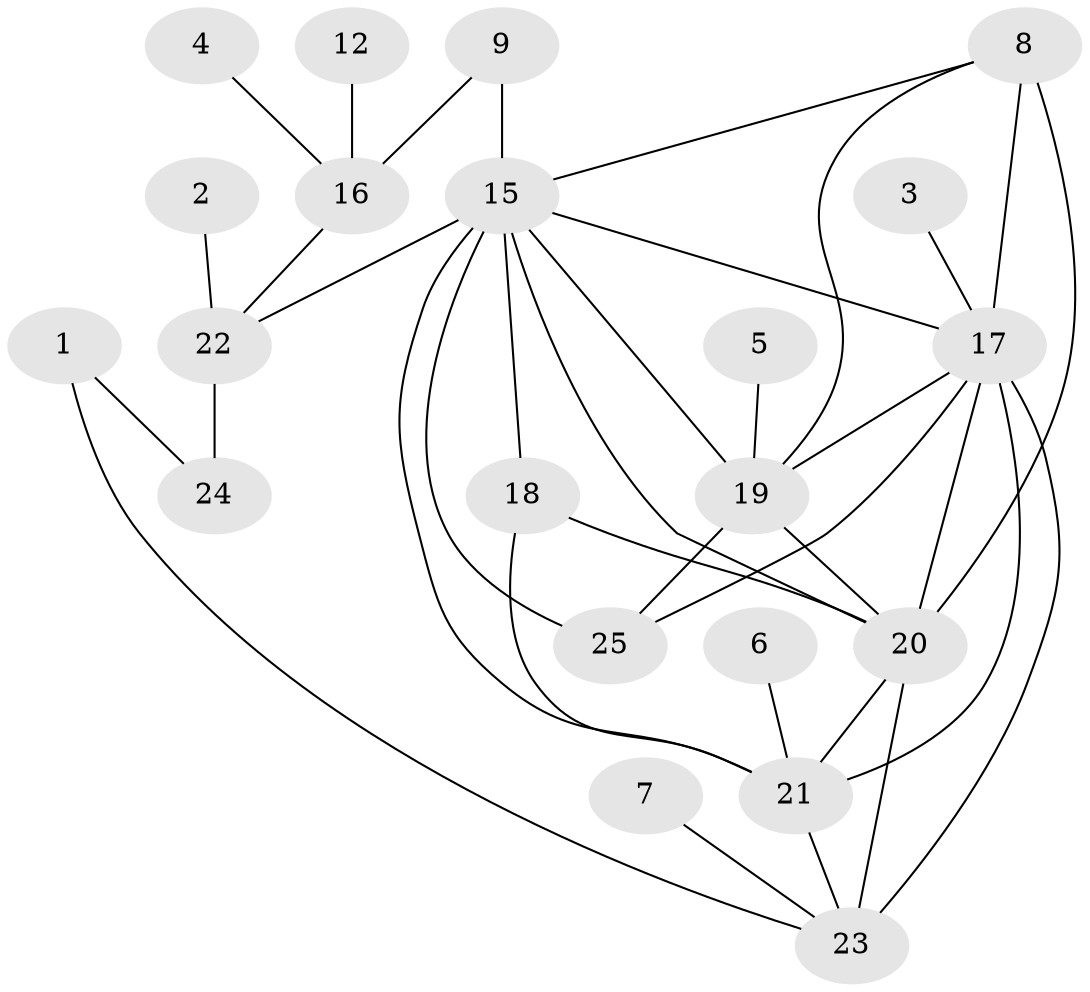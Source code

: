 // original degree distribution, {2: 0.2, 3: 0.22, 1: 0.18, 4: 0.18, 5: 0.06, 8: 0.04, 0: 0.08, 7: 0.02, 6: 0.02}
// Generated by graph-tools (version 1.1) at 2025/49/03/09/25 03:49:14]
// undirected, 21 vertices, 36 edges
graph export_dot {
graph [start="1"]
  node [color=gray90,style=filled];
  1;
  2;
  3;
  4;
  5;
  6;
  7;
  8;
  9;
  12;
  15;
  16;
  17;
  18;
  19;
  20;
  21;
  22;
  23;
  24;
  25;
  1 -- 23 [weight=1.0];
  1 -- 24 [weight=1.0];
  2 -- 22 [weight=1.0];
  3 -- 17 [weight=1.0];
  4 -- 16 [weight=1.0];
  5 -- 19 [weight=1.0];
  6 -- 21 [weight=1.0];
  7 -- 23 [weight=1.0];
  8 -- 15 [weight=1.0];
  8 -- 17 [weight=2.0];
  8 -- 19 [weight=1.0];
  8 -- 20 [weight=1.0];
  9 -- 15 [weight=1.0];
  9 -- 16 [weight=1.0];
  12 -- 16 [weight=1.0];
  15 -- 17 [weight=1.0];
  15 -- 18 [weight=1.0];
  15 -- 19 [weight=1.0];
  15 -- 20 [weight=1.0];
  15 -- 21 [weight=1.0];
  15 -- 22 [weight=1.0];
  15 -- 25 [weight=1.0];
  16 -- 22 [weight=1.0];
  17 -- 19 [weight=1.0];
  17 -- 20 [weight=1.0];
  17 -- 21 [weight=2.0];
  17 -- 23 [weight=1.0];
  17 -- 25 [weight=2.0];
  18 -- 20 [weight=2.0];
  18 -- 21 [weight=1.0];
  19 -- 20 [weight=1.0];
  19 -- 25 [weight=1.0];
  20 -- 21 [weight=1.0];
  20 -- 23 [weight=2.0];
  21 -- 23 [weight=1.0];
  22 -- 24 [weight=2.0];
}
